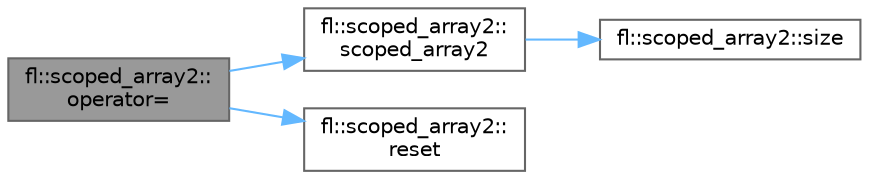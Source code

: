 digraph "fl::scoped_array2::operator="
{
 // INTERACTIVE_SVG=YES
 // LATEX_PDF_SIZE
  bgcolor="transparent";
  edge [fontname=Helvetica,fontsize=10,labelfontname=Helvetica,labelfontsize=10];
  node [fontname=Helvetica,fontsize=10,shape=box,height=0.2,width=0.4];
  rankdir="LR";
  Node1 [id="Node000001",label="fl::scoped_array2::\loperator=",height=0.2,width=0.4,color="gray40", fillcolor="grey60", style="filled", fontcolor="black",tooltip=" "];
  Node1 -> Node2 [id="edge1_Node000001_Node000002",color="steelblue1",style="solid",tooltip=" "];
  Node2 [id="Node000002",label="fl::scoped_array2::\lscoped_array2",height=0.2,width=0.4,color="grey40", fillcolor="white", style="filled",URL="$d1/d56/classfl_1_1scoped__array2_a2866b0ba9b3a8268b44ad0de0d7b8b17.html#a2866b0ba9b3a8268b44ad0de0d7b8b17",tooltip=" "];
  Node2 -> Node3 [id="edge2_Node000002_Node000003",color="steelblue1",style="solid",tooltip=" "];
  Node3 [id="Node000003",label="fl::scoped_array2::size",height=0.2,width=0.4,color="grey40", fillcolor="white", style="filled",URL="$d1/d56/classfl_1_1scoped__array2_a353b429b468fa552046e9c18cecabb17.html#a353b429b468fa552046e9c18cecabb17",tooltip=" "];
  Node1 -> Node4 [id="edge3_Node000001_Node000004",color="steelblue1",style="solid",tooltip=" "];
  Node4 [id="Node000004",label="fl::scoped_array2::\lreset",height=0.2,width=0.4,color="grey40", fillcolor="white", style="filled",URL="$d1/d56/classfl_1_1scoped__array2_a7a406eac30c477e7e205633a830458f2.html#a7a406eac30c477e7e205633a830458f2",tooltip=" "];
}
